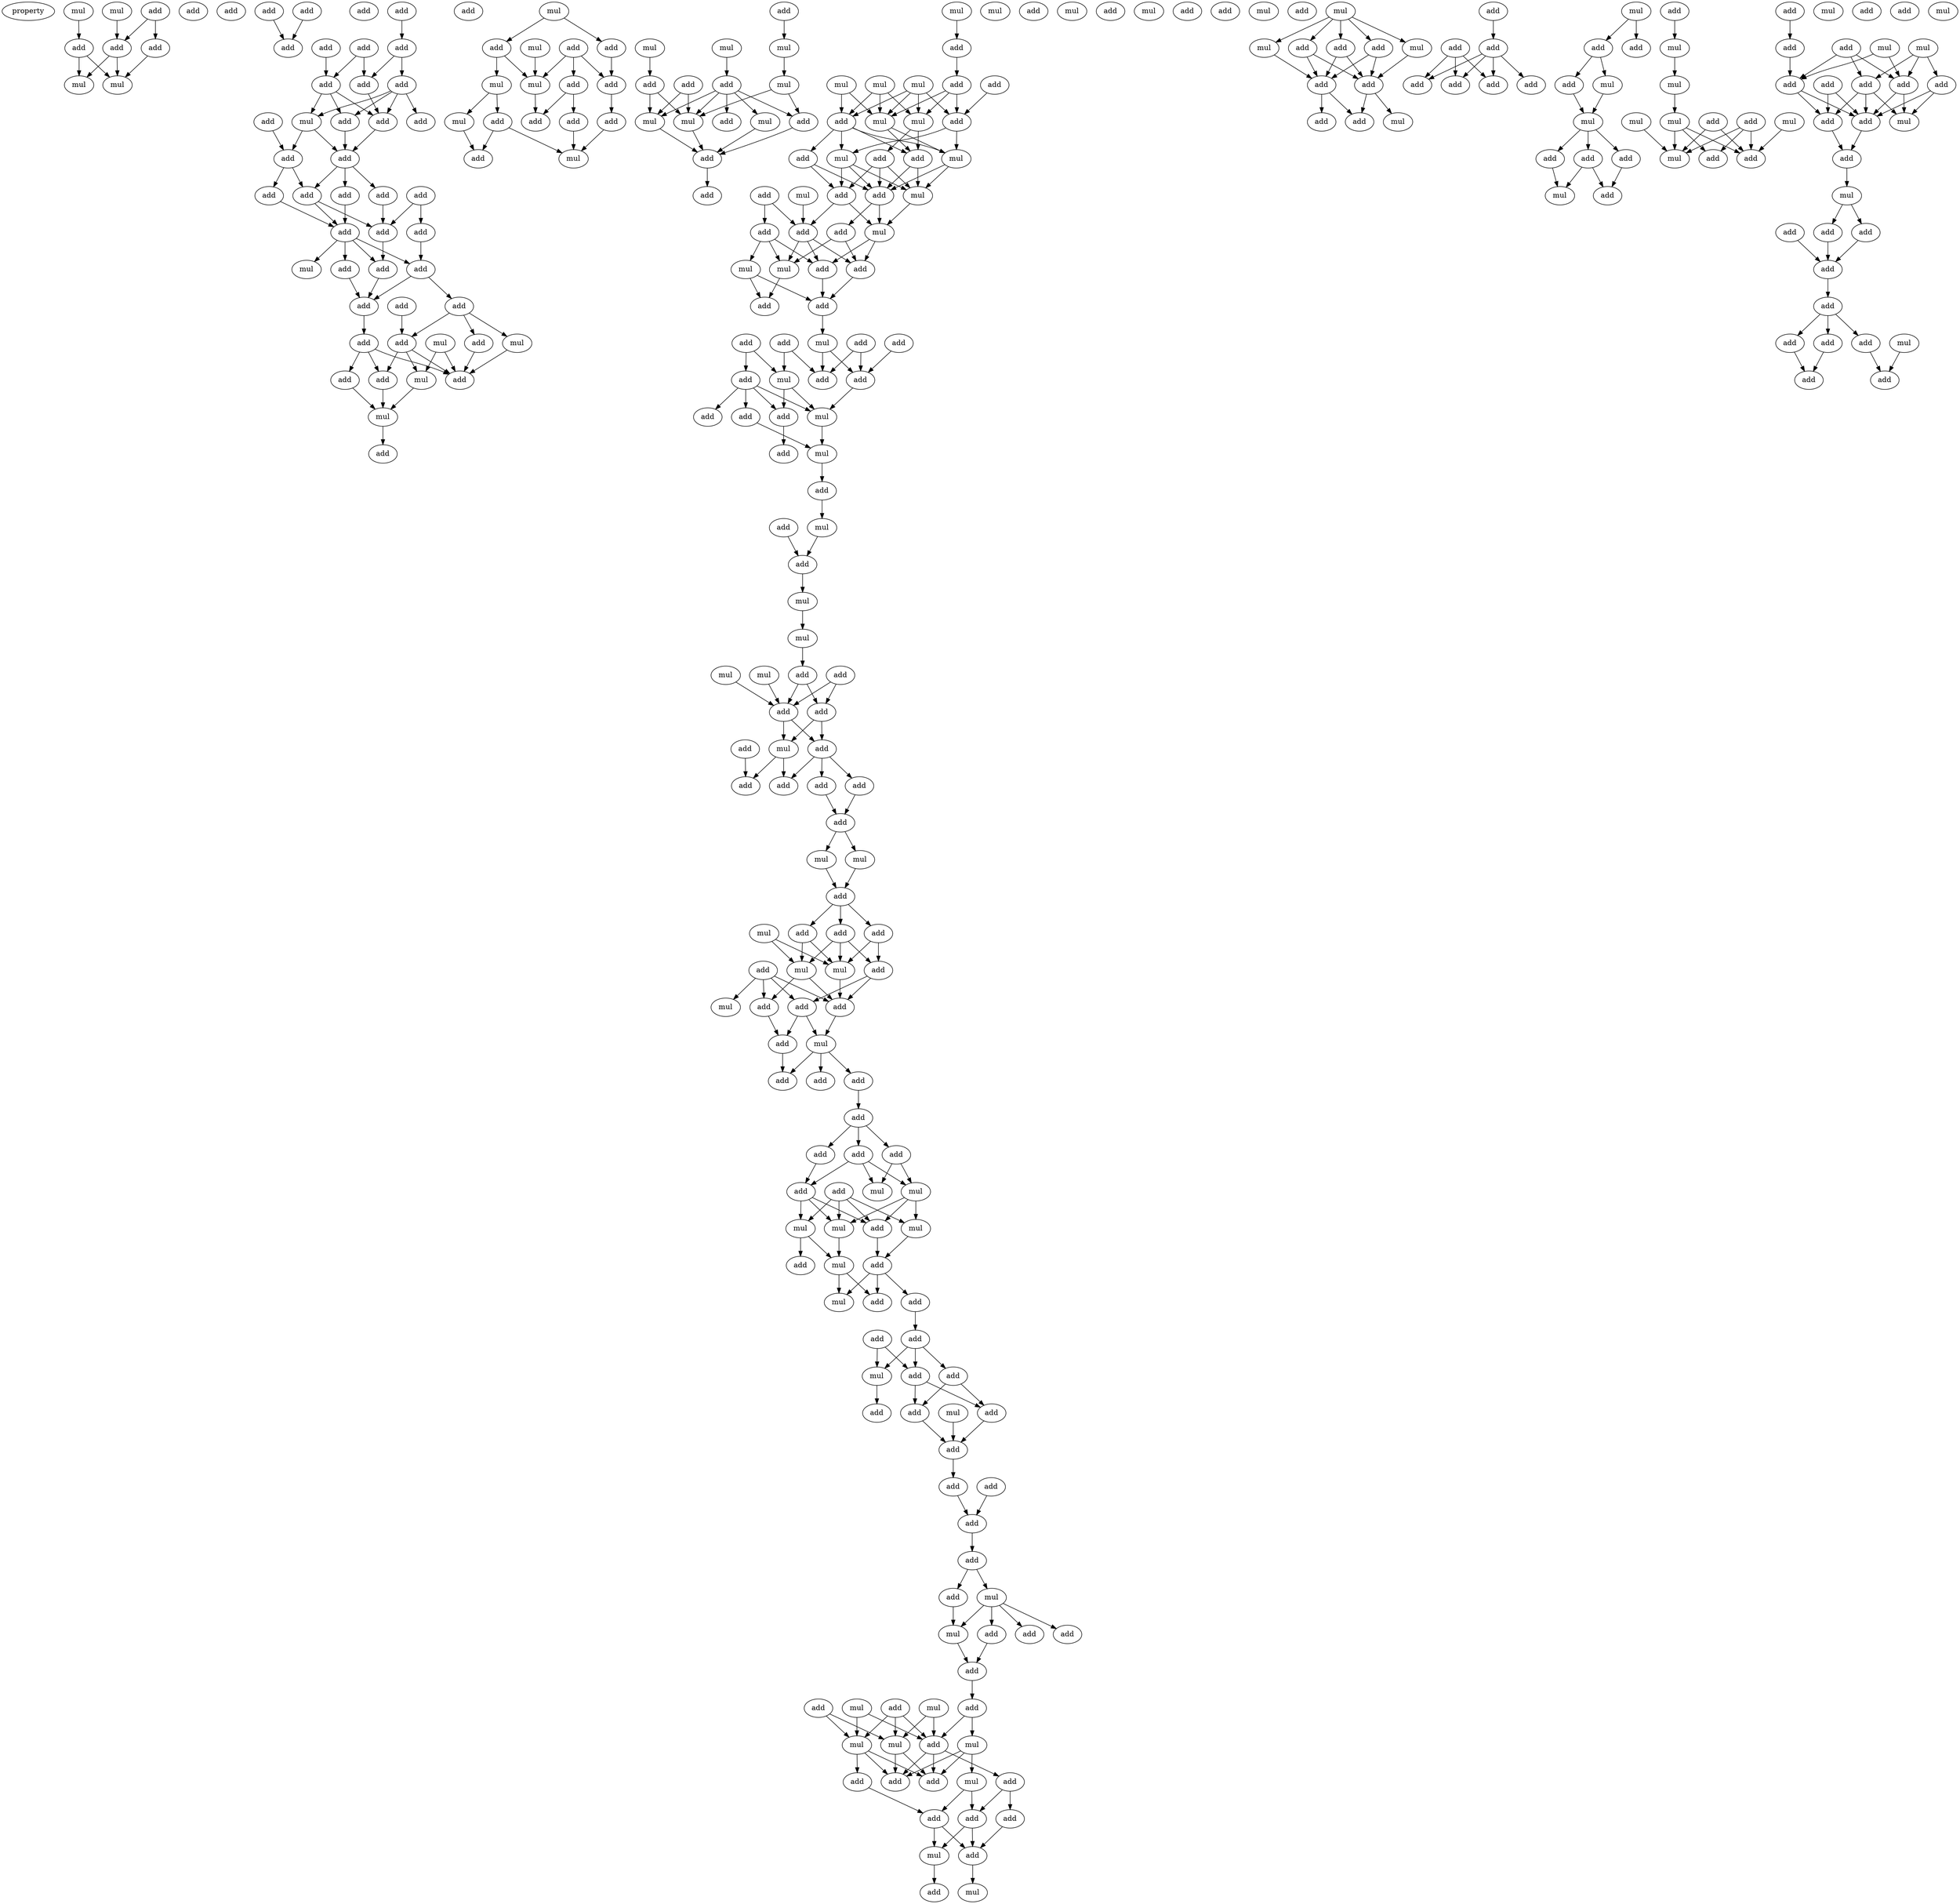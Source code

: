 digraph {
    node [fontcolor=black]
    property [mul=2,lf=1.8]
    0 [ label = mul ];
    1 [ label = add ];
    2 [ label = mul ];
    3 [ label = add ];
    4 [ label = add ];
    5 [ label = add ];
    6 [ label = mul ];
    7 [ label = mul ];
    8 [ label = add ];
    9 [ label = add ];
    10 [ label = add ];
    11 [ label = add ];
    12 [ label = add ];
    13 [ label = add ];
    14 [ label = add ];
    15 [ label = add ];
    16 [ label = add ];
    17 [ label = add ];
    18 [ label = add ];
    19 [ label = add ];
    20 [ label = add ];
    21 [ label = add ];
    22 [ label = add ];
    23 [ label = mul ];
    24 [ label = add ];
    25 [ label = add ];
    26 [ label = add ];
    27 [ label = add ];
    28 [ label = add ];
    29 [ label = add ];
    30 [ label = add ];
    31 [ label = add ];
    32 [ label = add ];
    33 [ label = add ];
    34 [ label = add ];
    35 [ label = add ];
    36 [ label = mul ];
    37 [ label = add ];
    38 [ label = add ];
    39 [ label = add ];
    40 [ label = add ];
    41 [ label = add ];
    42 [ label = add ];
    43 [ label = mul ];
    44 [ label = add ];
    45 [ label = add ];
    46 [ label = mul ];
    47 [ label = add ];
    48 [ label = mul ];
    49 [ label = add ];
    50 [ label = add ];
    51 [ label = add ];
    52 [ label = mul ];
    53 [ label = add ];
    54 [ label = add ];
    55 [ label = mul ];
    56 [ label = mul ];
    57 [ label = add ];
    58 [ label = add ];
    59 [ label = add ];
    60 [ label = add ];
    61 [ label = add ];
    62 [ label = mul ];
    63 [ label = mul ];
    64 [ label = add ];
    65 [ label = mul ];
    66 [ label = add ];
    67 [ label = add ];
    68 [ label = add ];
    69 [ label = mul ];
    70 [ label = add ];
    71 [ label = add ];
    72 [ label = mul ];
    73 [ label = mul ];
    74 [ label = mul ];
    75 [ label = add ];
    76 [ label = add ];
    77 [ label = add ];
    78 [ label = mul ];
    79 [ label = add ];
    80 [ label = add ];
    81 [ label = mul ];
    82 [ label = mul ];
    83 [ label = mul ];
    84 [ label = add ];
    85 [ label = mul ];
    86 [ label = mul ];
    87 [ label = add ];
    88 [ label = add ];
    89 [ label = add ];
    90 [ label = add ];
    91 [ label = add ];
    92 [ label = mul ];
    93 [ label = mul ];
    94 [ label = mul ];
    95 [ label = mul ];
    96 [ label = add ];
    97 [ label = add ];
    98 [ label = mul ];
    99 [ label = mul ];
    100 [ label = add ];
    101 [ label = add ];
    102 [ label = mul ];
    103 [ label = add ];
    104 [ label = add ];
    105 [ label = add ];
    106 [ label = add ];
    107 [ label = mul ];
    108 [ label = mul ];
    109 [ label = add ];
    110 [ label = add ];
    111 [ label = mul ];
    112 [ label = add ];
    113 [ label = mul ];
    114 [ label = add ];
    115 [ label = mul ];
    116 [ label = add ];
    117 [ label = add ];
    118 [ label = add ];
    119 [ label = add ];
    120 [ label = mul ];
    121 [ label = add ];
    122 [ label = add ];
    123 [ label = add ];
    124 [ label = add ];
    125 [ label = add ];
    126 [ label = mul ];
    127 [ label = add ];
    128 [ label = add ];
    129 [ label = mul ];
    130 [ label = add ];
    131 [ label = add ];
    132 [ label = add ];
    133 [ label = mul ];
    134 [ label = add ];
    135 [ label = add ];
    136 [ label = mul ];
    137 [ label = add ];
    138 [ label = mul ];
    139 [ label = mul ];
    140 [ label = mul ];
    141 [ label = mul ];
    142 [ label = add ];
    143 [ label = add ];
    144 [ label = mul ];
    145 [ label = add ];
    146 [ label = add ];
    147 [ label = mul ];
    148 [ label = add ];
    149 [ label = add ];
    150 [ label = add ];
    151 [ label = add ];
    152 [ label = add ];
    153 [ label = add ];
    154 [ label = add ];
    155 [ label = add ];
    156 [ label = mul ];
    157 [ label = mul ];
    158 [ label = mul ];
    159 [ label = add ];
    160 [ label = add ];
    161 [ label = mul ];
    162 [ label = add ];
    163 [ label = add ];
    164 [ label = add ];
    165 [ label = add ];
    166 [ label = mul ];
    167 [ label = mul ];
    168 [ label = add ];
    169 [ label = add ];
    170 [ label = mul ];
    171 [ label = add ];
    172 [ label = add ];
    173 [ label = add ];
    174 [ label = mul ];
    175 [ label = add ];
    176 [ label = add ];
    177 [ label = add ];
    178 [ label = add ];
    179 [ label = add ];
    180 [ label = add ];
    181 [ label = add ];
    182 [ label = add ];
    183 [ label = add ];
    184 [ label = mul ];
    185 [ label = mul ];
    186 [ label = add ];
    187 [ label = add ];
    188 [ label = mul ];
    189 [ label = mul ];
    190 [ label = mul ];
    191 [ label = mul ];
    192 [ label = add ];
    193 [ label = add ];
    194 [ label = add ];
    195 [ label = add ];
    196 [ label = mul ];
    197 [ label = add ];
    198 [ label = add ];
    199 [ label = add ];
    200 [ label = add ];
    201 [ label = mul ];
    202 [ label = add ];
    203 [ label = add ];
    204 [ label = mul ];
    205 [ label = add ];
    206 [ label = add ];
    207 [ label = add ];
    208 [ label = add ];
    209 [ label = mul ];
    210 [ label = add ];
    211 [ label = add ];
    212 [ label = add ];
    213 [ label = mul ];
    214 [ label = add ];
    215 [ label = add ];
    216 [ label = add ];
    217 [ label = mul ];
    218 [ label = add ];
    219 [ label = add ];
    220 [ label = add ];
    221 [ label = add ];
    222 [ label = add ];
    223 [ label = mul ];
    224 [ label = mul ];
    225 [ label = add ];
    226 [ label = mul ];
    227 [ label = mul ];
    228 [ label = mul ];
    229 [ label = mul ];
    230 [ label = add ];
    231 [ label = add ];
    232 [ label = add ];
    233 [ label = add ];
    234 [ label = add ];
    235 [ label = add ];
    236 [ label = add ];
    237 [ label = add ];
    238 [ label = mul ];
    239 [ label = add ];
    240 [ label = mul ];
    241 [ label = mul ];
    242 [ label = add ];
    243 [ label = mul ];
    244 [ label = add ];
    245 [ label = mul ];
    246 [ label = add ];
    247 [ label = add ];
    248 [ label = add ];
    249 [ label = add ];
    250 [ label = add ];
    251 [ label = mul ];
    252 [ label = add ];
    253 [ label = add ];
    254 [ label = add ];
    255 [ label = add ];
    256 [ label = add ];
    257 [ label = add ];
    258 [ label = add ];
    259 [ label = mul ];
    260 [ label = add ];
    261 [ label = add ];
    262 [ label = add ];
    263 [ label = mul ];
    264 [ label = mul ];
    265 [ label = add ];
    266 [ label = add ];
    267 [ label = add ];
    268 [ label = mul ];
    269 [ label = add ];
    270 [ label = add ];
    271 [ label = mul ];
    272 [ label = mul ];
    273 [ label = mul ];
    274 [ label = mul ];
    275 [ label = add ];
    276 [ label = add ];
    277 [ label = mul ];
    278 [ label = add ];
    279 [ label = mul ];
    280 [ label = add ];
    281 [ label = add ];
    282 [ label = add ];
    283 [ label = mul ];
    284 [ label = mul ];
    285 [ label = add ];
    286 [ label = mul ];
    287 [ label = add ];
    288 [ label = add ];
    289 [ label = add ];
    290 [ label = add ];
    291 [ label = add ];
    292 [ label = add ];
    293 [ label = mul ];
    294 [ label = add ];
    295 [ label = add ];
    296 [ label = add ];
    297 [ label = mul ];
    298 [ label = add ];
    299 [ label = add ];
    300 [ label = add ];
    301 [ label = add ];
    302 [ label = add ];
    303 [ label = add ];
    304 [ label = mul ];
    305 [ label = add ];
    306 [ label = add ];
    307 [ label = add ];
    308 [ label = mul ];
    309 [ label = add ];
    310 [ label = add ];
    0 -> 3 [ name = 0 ];
    1 -> 4 [ name = 1 ];
    1 -> 5 [ name = 2 ];
    2 -> 5 [ name = 3 ];
    3 -> 6 [ name = 4 ];
    3 -> 7 [ name = 5 ];
    4 -> 7 [ name = 6 ];
    5 -> 6 [ name = 7 ];
    5 -> 7 [ name = 8 ];
    10 -> 14 [ name = 9 ];
    11 -> 14 [ name = 10 ];
    13 -> 17 [ name = 11 ];
    15 -> 20 [ name = 12 ];
    16 -> 19 [ name = 13 ];
    16 -> 20 [ name = 14 ];
    17 -> 18 [ name = 15 ];
    17 -> 19 [ name = 16 ];
    18 -> 21 [ name = 17 ];
    18 -> 22 [ name = 18 ];
    18 -> 23 [ name = 19 ];
    18 -> 24 [ name = 20 ];
    19 -> 22 [ name = 21 ];
    20 -> 21 [ name = 22 ];
    20 -> 22 [ name = 23 ];
    20 -> 23 [ name = 24 ];
    21 -> 27 [ name = 25 ];
    22 -> 27 [ name = 26 ];
    23 -> 26 [ name = 27 ];
    23 -> 27 [ name = 28 ];
    25 -> 26 [ name = 29 ];
    26 -> 28 [ name = 30 ];
    26 -> 29 [ name = 31 ];
    27 -> 29 [ name = 32 ];
    27 -> 30 [ name = 33 ];
    27 -> 32 [ name = 34 ];
    28 -> 34 [ name = 35 ];
    29 -> 33 [ name = 36 ];
    29 -> 34 [ name = 37 ];
    30 -> 34 [ name = 38 ];
    31 -> 33 [ name = 39 ];
    31 -> 35 [ name = 40 ];
    32 -> 33 [ name = 41 ];
    33 -> 39 [ name = 42 ];
    34 -> 36 [ name = 43 ];
    34 -> 37 [ name = 44 ];
    34 -> 38 [ name = 45 ];
    34 -> 39 [ name = 46 ];
    35 -> 38 [ name = 47 ];
    37 -> 42 [ name = 48 ];
    38 -> 41 [ name = 49 ];
    38 -> 42 [ name = 50 ];
    39 -> 42 [ name = 51 ];
    40 -> 44 [ name = 52 ];
    41 -> 43 [ name = 53 ];
    41 -> 44 [ name = 54 ];
    41 -> 45 [ name = 55 ];
    42 -> 47 [ name = 56 ];
    43 -> 51 [ name = 57 ];
    44 -> 48 [ name = 58 ];
    44 -> 50 [ name = 59 ];
    44 -> 51 [ name = 60 ];
    45 -> 51 [ name = 61 ];
    46 -> 48 [ name = 62 ];
    46 -> 51 [ name = 63 ];
    47 -> 49 [ name = 64 ];
    47 -> 50 [ name = 65 ];
    47 -> 51 [ name = 66 ];
    48 -> 52 [ name = 67 ];
    49 -> 52 [ name = 68 ];
    50 -> 52 [ name = 69 ];
    52 -> 54 [ name = 70 ];
    55 -> 58 [ name = 71 ];
    55 -> 59 [ name = 72 ];
    56 -> 63 [ name = 73 ];
    57 -> 60 [ name = 74 ];
    57 -> 61 [ name = 75 ];
    57 -> 63 [ name = 76 ];
    58 -> 61 [ name = 77 ];
    59 -> 62 [ name = 78 ];
    59 -> 63 [ name = 79 ];
    60 -> 64 [ name = 80 ];
    60 -> 67 [ name = 81 ];
    61 -> 68 [ name = 82 ];
    62 -> 65 [ name = 83 ];
    62 -> 66 [ name = 84 ];
    63 -> 67 [ name = 85 ];
    64 -> 69 [ name = 86 ];
    65 -> 70 [ name = 87 ];
    66 -> 69 [ name = 88 ];
    66 -> 70 [ name = 89 ];
    68 -> 69 [ name = 90 ];
    71 -> 73 [ name = 91 ];
    72 -> 75 [ name = 92 ];
    73 -> 78 [ name = 93 ];
    74 -> 77 [ name = 94 ];
    75 -> 79 [ name = 95 ];
    75 -> 80 [ name = 96 ];
    75 -> 81 [ name = 97 ];
    75 -> 82 [ name = 98 ];
    75 -> 83 [ name = 99 ];
    76 -> 81 [ name = 100 ];
    76 -> 82 [ name = 101 ];
    77 -> 81 [ name = 102 ];
    77 -> 82 [ name = 103 ];
    78 -> 79 [ name = 104 ];
    78 -> 81 [ name = 105 ];
    79 -> 84 [ name = 106 ];
    81 -> 84 [ name = 107 ];
    82 -> 84 [ name = 108 ];
    83 -> 84 [ name = 109 ];
    84 -> 87 [ name = 110 ];
    85 -> 89 [ name = 111 ];
    89 -> 90 [ name = 112 ];
    90 -> 95 [ name = 113 ];
    90 -> 97 [ name = 114 ];
    90 -> 98 [ name = 115 ];
    91 -> 97 [ name = 116 ];
    92 -> 95 [ name = 117 ];
    92 -> 96 [ name = 118 ];
    92 -> 97 [ name = 119 ];
    92 -> 98 [ name = 120 ];
    93 -> 95 [ name = 121 ];
    93 -> 96 [ name = 122 ];
    93 -> 98 [ name = 123 ];
    94 -> 96 [ name = 124 ];
    94 -> 98 [ name = 125 ];
    95 -> 101 [ name = 126 ];
    95 -> 103 [ name = 127 ];
    96 -> 99 [ name = 128 ];
    96 -> 100 [ name = 129 ];
    96 -> 102 [ name = 130 ];
    96 -> 103 [ name = 131 ];
    97 -> 99 [ name = 132 ];
    97 -> 102 [ name = 133 ];
    98 -> 99 [ name = 134 ];
    98 -> 103 [ name = 135 ];
    99 -> 106 [ name = 136 ];
    99 -> 108 [ name = 137 ];
    100 -> 104 [ name = 138 ];
    100 -> 106 [ name = 139 ];
    101 -> 104 [ name = 140 ];
    101 -> 106 [ name = 141 ];
    101 -> 108 [ name = 142 ];
    102 -> 104 [ name = 143 ];
    102 -> 106 [ name = 144 ];
    102 -> 108 [ name = 145 ];
    103 -> 106 [ name = 146 ];
    103 -> 108 [ name = 147 ];
    104 -> 110 [ name = 148 ];
    104 -> 111 [ name = 149 ];
    105 -> 110 [ name = 150 ];
    105 -> 112 [ name = 151 ];
    106 -> 109 [ name = 152 ];
    106 -> 111 [ name = 153 ];
    107 -> 110 [ name = 154 ];
    108 -> 111 [ name = 155 ];
    109 -> 113 [ name = 156 ];
    109 -> 114 [ name = 157 ];
    110 -> 113 [ name = 158 ];
    110 -> 114 [ name = 159 ];
    110 -> 116 [ name = 160 ];
    111 -> 114 [ name = 161 ];
    111 -> 116 [ name = 162 ];
    112 -> 113 [ name = 163 ];
    112 -> 115 [ name = 164 ];
    112 -> 116 [ name = 165 ];
    113 -> 118 [ name = 166 ];
    114 -> 117 [ name = 167 ];
    115 -> 117 [ name = 168 ];
    115 -> 118 [ name = 169 ];
    116 -> 117 [ name = 170 ];
    117 -> 120 [ name = 171 ];
    119 -> 125 [ name = 172 ];
    119 -> 126 [ name = 173 ];
    120 -> 124 [ name = 174 ];
    120 -> 127 [ name = 175 ];
    121 -> 126 [ name = 176 ];
    121 -> 127 [ name = 177 ];
    122 -> 124 [ name = 178 ];
    123 -> 124 [ name = 179 ];
    123 -> 127 [ name = 180 ];
    124 -> 129 [ name = 181 ];
    125 -> 128 [ name = 182 ];
    125 -> 129 [ name = 183 ];
    125 -> 130 [ name = 184 ];
    125 -> 131 [ name = 185 ];
    126 -> 128 [ name = 186 ];
    126 -> 129 [ name = 187 ];
    128 -> 132 [ name = 188 ];
    129 -> 133 [ name = 189 ];
    131 -> 133 [ name = 190 ];
    133 -> 134 [ name = 191 ];
    134 -> 136 [ name = 192 ];
    135 -> 137 [ name = 193 ];
    136 -> 137 [ name = 194 ];
    137 -> 139 [ name = 195 ];
    139 -> 140 [ name = 196 ];
    140 -> 143 [ name = 197 ];
    141 -> 145 [ name = 198 ];
    142 -> 145 [ name = 199 ];
    142 -> 146 [ name = 200 ];
    143 -> 145 [ name = 201 ];
    143 -> 146 [ name = 202 ];
    144 -> 145 [ name = 203 ];
    145 -> 147 [ name = 204 ];
    145 -> 148 [ name = 205 ];
    146 -> 147 [ name = 206 ];
    146 -> 148 [ name = 207 ];
    147 -> 150 [ name = 208 ];
    147 -> 152 [ name = 209 ];
    148 -> 150 [ name = 210 ];
    148 -> 153 [ name = 211 ];
    148 -> 154 [ name = 212 ];
    149 -> 152 [ name = 213 ];
    153 -> 155 [ name = 214 ];
    154 -> 155 [ name = 215 ];
    155 -> 156 [ name = 216 ];
    155 -> 158 [ name = 217 ];
    156 -> 159 [ name = 218 ];
    158 -> 159 [ name = 219 ];
    159 -> 160 [ name = 220 ];
    159 -> 162 [ name = 221 ];
    159 -> 163 [ name = 222 ];
    160 -> 164 [ name = 223 ];
    160 -> 166 [ name = 224 ];
    161 -> 166 [ name = 225 ];
    161 -> 167 [ name = 226 ];
    162 -> 166 [ name = 227 ];
    162 -> 167 [ name = 228 ];
    163 -> 164 [ name = 229 ];
    163 -> 166 [ name = 230 ];
    163 -> 167 [ name = 231 ];
    164 -> 171 [ name = 232 ];
    164 -> 172 [ name = 233 ];
    165 -> 168 [ name = 234 ];
    165 -> 170 [ name = 235 ];
    165 -> 171 [ name = 236 ];
    165 -> 172 [ name = 237 ];
    166 -> 172 [ name = 238 ];
    167 -> 168 [ name = 239 ];
    167 -> 172 [ name = 240 ];
    168 -> 173 [ name = 241 ];
    171 -> 173 [ name = 242 ];
    171 -> 174 [ name = 243 ];
    172 -> 174 [ name = 244 ];
    173 -> 175 [ name = 245 ];
    174 -> 175 [ name = 246 ];
    174 -> 176 [ name = 247 ];
    174 -> 178 [ name = 248 ];
    176 -> 179 [ name = 249 ];
    179 -> 180 [ name = 250 ];
    179 -> 181 [ name = 251 ];
    179 -> 182 [ name = 252 ];
    180 -> 183 [ name = 253 ];
    181 -> 184 [ name = 254 ];
    181 -> 185 [ name = 255 ];
    182 -> 183 [ name = 256 ];
    182 -> 184 [ name = 257 ];
    182 -> 185 [ name = 258 ];
    183 -> 187 [ name = 259 ];
    183 -> 188 [ name = 260 ];
    183 -> 190 [ name = 261 ];
    184 -> 187 [ name = 262 ];
    184 -> 188 [ name = 263 ];
    184 -> 189 [ name = 264 ];
    186 -> 187 [ name = 265 ];
    186 -> 188 [ name = 266 ];
    186 -> 189 [ name = 267 ];
    186 -> 190 [ name = 268 ];
    187 -> 192 [ name = 269 ];
    188 -> 191 [ name = 270 ];
    189 -> 192 [ name = 271 ];
    190 -> 191 [ name = 272 ];
    190 -> 193 [ name = 273 ];
    191 -> 195 [ name = 274 ];
    191 -> 196 [ name = 275 ];
    192 -> 194 [ name = 276 ];
    192 -> 195 [ name = 277 ];
    192 -> 196 [ name = 278 ];
    194 -> 197 [ name = 279 ];
    197 -> 199 [ name = 280 ];
    197 -> 200 [ name = 281 ];
    197 -> 201 [ name = 282 ];
    198 -> 199 [ name = 283 ];
    198 -> 201 [ name = 284 ];
    199 -> 203 [ name = 285 ];
    199 -> 205 [ name = 286 ];
    200 -> 203 [ name = 287 ];
    200 -> 205 [ name = 288 ];
    201 -> 202 [ name = 289 ];
    203 -> 206 [ name = 290 ];
    204 -> 206 [ name = 291 ];
    205 -> 206 [ name = 292 ];
    206 -> 207 [ name = 293 ];
    207 -> 210 [ name = 294 ];
    208 -> 210 [ name = 295 ];
    210 -> 211 [ name = 296 ];
    211 -> 212 [ name = 297 ];
    211 -> 213 [ name = 298 ];
    212 -> 217 [ name = 299 ];
    213 -> 214 [ name = 300 ];
    213 -> 216 [ name = 301 ];
    213 -> 217 [ name = 302 ];
    213 -> 218 [ name = 303 ];
    214 -> 219 [ name = 304 ];
    217 -> 219 [ name = 305 ];
    219 -> 222 [ name = 306 ];
    220 -> 225 [ name = 307 ];
    220 -> 226 [ name = 308 ];
    220 -> 227 [ name = 309 ];
    221 -> 226 [ name = 310 ];
    221 -> 227 [ name = 311 ];
    222 -> 225 [ name = 312 ];
    222 -> 228 [ name = 313 ];
    223 -> 225 [ name = 314 ];
    223 -> 226 [ name = 315 ];
    224 -> 225 [ name = 316 ];
    224 -> 227 [ name = 317 ];
    225 -> 230 [ name = 318 ];
    225 -> 231 [ name = 319 ];
    225 -> 232 [ name = 320 ];
    226 -> 230 [ name = 321 ];
    226 -> 231 [ name = 322 ];
    227 -> 230 [ name = 323 ];
    227 -> 231 [ name = 324 ];
    227 -> 233 [ name = 325 ];
    228 -> 229 [ name = 326 ];
    228 -> 230 [ name = 327 ];
    228 -> 231 [ name = 328 ];
    229 -> 235 [ name = 329 ];
    229 -> 236 [ name = 330 ];
    232 -> 234 [ name = 331 ];
    232 -> 235 [ name = 332 ];
    233 -> 236 [ name = 333 ];
    234 -> 237 [ name = 334 ];
    235 -> 237 [ name = 335 ];
    235 -> 238 [ name = 336 ];
    236 -> 237 [ name = 337 ];
    236 -> 238 [ name = 338 ];
    237 -> 240 [ name = 339 ];
    238 -> 239 [ name = 340 ];
    241 -> 242 [ name = 341 ];
    241 -> 243 [ name = 342 ];
    241 -> 244 [ name = 343 ];
    241 -> 245 [ name = 344 ];
    241 -> 246 [ name = 345 ];
    242 -> 247 [ name = 346 ];
    242 -> 248 [ name = 347 ];
    243 -> 247 [ name = 348 ];
    244 -> 247 [ name = 349 ];
    244 -> 248 [ name = 350 ];
    245 -> 248 [ name = 351 ];
    246 -> 247 [ name = 352 ];
    246 -> 248 [ name = 353 ];
    247 -> 249 [ name = 354 ];
    247 -> 250 [ name = 355 ];
    248 -> 249 [ name = 356 ];
    248 -> 251 [ name = 357 ];
    252 -> 254 [ name = 358 ];
    253 -> 255 [ name = 359 ];
    253 -> 257 [ name = 360 ];
    253 -> 258 [ name = 361 ];
    254 -> 255 [ name = 362 ];
    254 -> 256 [ name = 363 ];
    254 -> 257 [ name = 364 ];
    254 -> 258 [ name = 365 ];
    259 -> 260 [ name = 366 ];
    259 -> 261 [ name = 367 ];
    260 -> 262 [ name = 368 ];
    260 -> 263 [ name = 369 ];
    262 -> 264 [ name = 370 ];
    263 -> 264 [ name = 371 ];
    264 -> 265 [ name = 372 ];
    264 -> 266 [ name = 373 ];
    264 -> 267 [ name = 374 ];
    265 -> 268 [ name = 375 ];
    266 -> 269 [ name = 376 ];
    267 -> 268 [ name = 377 ];
    267 -> 269 [ name = 378 ];
    270 -> 271 [ name = 379 ];
    271 -> 272 [ name = 380 ];
    272 -> 277 [ name = 381 ];
    273 -> 279 [ name = 382 ];
    274 -> 280 [ name = 383 ];
    275 -> 278 [ name = 384 ];
    275 -> 279 [ name = 385 ];
    275 -> 280 [ name = 386 ];
    276 -> 279 [ name = 387 ];
    276 -> 280 [ name = 388 ];
    277 -> 278 [ name = 389 ];
    277 -> 279 [ name = 390 ];
    277 -> 280 [ name = 391 ];
    281 -> 285 [ name = 392 ];
    282 -> 287 [ name = 393 ];
    282 -> 289 [ name = 394 ];
    282 -> 290 [ name = 395 ];
    283 -> 287 [ name = 396 ];
    283 -> 290 [ name = 397 ];
    285 -> 290 [ name = 398 ];
    286 -> 287 [ name = 399 ];
    286 -> 289 [ name = 400 ];
    286 -> 291 [ name = 401 ];
    287 -> 293 [ name = 402 ];
    287 -> 294 [ name = 403 ];
    288 -> 292 [ name = 404 ];
    288 -> 294 [ name = 405 ];
    289 -> 292 [ name = 406 ];
    289 -> 293 [ name = 407 ];
    289 -> 294 [ name = 408 ];
    290 -> 292 [ name = 409 ];
    290 -> 294 [ name = 410 ];
    291 -> 293 [ name = 411 ];
    291 -> 294 [ name = 412 ];
    292 -> 295 [ name = 413 ];
    294 -> 295 [ name = 414 ];
    295 -> 297 [ name = 415 ];
    297 -> 299 [ name = 416 ];
    297 -> 300 [ name = 417 ];
    298 -> 302 [ name = 418 ];
    299 -> 302 [ name = 419 ];
    300 -> 302 [ name = 420 ];
    302 -> 303 [ name = 421 ];
    303 -> 305 [ name = 422 ];
    303 -> 306 [ name = 423 ];
    303 -> 307 [ name = 424 ];
    305 -> 309 [ name = 425 ];
    306 -> 310 [ name = 426 ];
    307 -> 309 [ name = 427 ];
    308 -> 310 [ name = 428 ];
}
